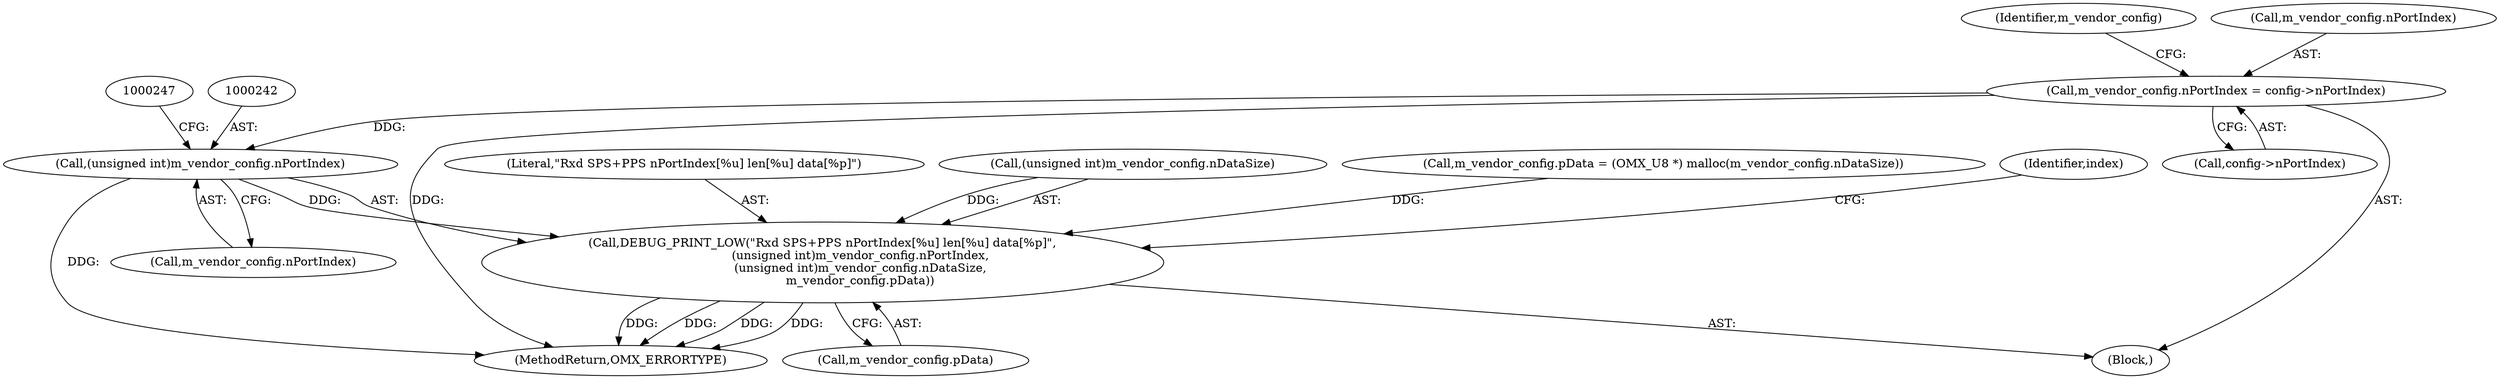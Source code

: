 digraph "0_Android_f22c2a0f0f9e030c240468d9d18b9297f001bcf0@pointer" {
"1000199" [label="(Call,m_vendor_config.nPortIndex = config->nPortIndex)"];
"1000241" [label="(Call,(unsigned int)m_vendor_config.nPortIndex)"];
"1000239" [label="(Call,DEBUG_PRINT_LOW(\"Rxd SPS+PPS nPortIndex[%u] len[%u] data[%p]\",\n                    (unsigned int)m_vendor_config.nPortIndex,\n                    (unsigned int)m_vendor_config.nDataSize,\n                    m_vendor_config.pData))"];
"1000240" [label="(Literal,\"Rxd SPS+PPS nPortIndex[%u] len[%u] data[%p]\")"];
"1000157" [label="(Block,)"];
"1000251" [label="(Call,m_vendor_config.pData)"];
"1001056" [label="(MethodReturn,OMX_ERRORTYPE)"];
"1000239" [label="(Call,DEBUG_PRINT_LOW(\"Rxd SPS+PPS nPortIndex[%u] len[%u] data[%p]\",\n                    (unsigned int)m_vendor_config.nPortIndex,\n                    (unsigned int)m_vendor_config.nDataSize,\n                    m_vendor_config.pData))"];
"1000208" [label="(Identifier,m_vendor_config)"];
"1000243" [label="(Call,m_vendor_config.nPortIndex)"];
"1000199" [label="(Call,m_vendor_config.nPortIndex = config->nPortIndex)"];
"1000203" [label="(Call,config->nPortIndex)"];
"1000200" [label="(Call,m_vendor_config.nPortIndex)"];
"1000219" [label="(Call,m_vendor_config.pData = (OMX_U8 *) malloc(m_vendor_config.nDataSize))"];
"1000256" [label="(Identifier,index)"];
"1000246" [label="(Call,(unsigned int)m_vendor_config.nDataSize)"];
"1000241" [label="(Call,(unsigned int)m_vendor_config.nPortIndex)"];
"1000199" -> "1000157"  [label="AST: "];
"1000199" -> "1000203"  [label="CFG: "];
"1000200" -> "1000199"  [label="AST: "];
"1000203" -> "1000199"  [label="AST: "];
"1000208" -> "1000199"  [label="CFG: "];
"1000199" -> "1001056"  [label="DDG: "];
"1000199" -> "1000241"  [label="DDG: "];
"1000241" -> "1000239"  [label="AST: "];
"1000241" -> "1000243"  [label="CFG: "];
"1000242" -> "1000241"  [label="AST: "];
"1000243" -> "1000241"  [label="AST: "];
"1000247" -> "1000241"  [label="CFG: "];
"1000241" -> "1001056"  [label="DDG: "];
"1000241" -> "1000239"  [label="DDG: "];
"1000239" -> "1000157"  [label="AST: "];
"1000239" -> "1000251"  [label="CFG: "];
"1000240" -> "1000239"  [label="AST: "];
"1000246" -> "1000239"  [label="AST: "];
"1000251" -> "1000239"  [label="AST: "];
"1000256" -> "1000239"  [label="CFG: "];
"1000239" -> "1001056"  [label="DDG: "];
"1000239" -> "1001056"  [label="DDG: "];
"1000239" -> "1001056"  [label="DDG: "];
"1000239" -> "1001056"  [label="DDG: "];
"1000246" -> "1000239"  [label="DDG: "];
"1000219" -> "1000239"  [label="DDG: "];
}
